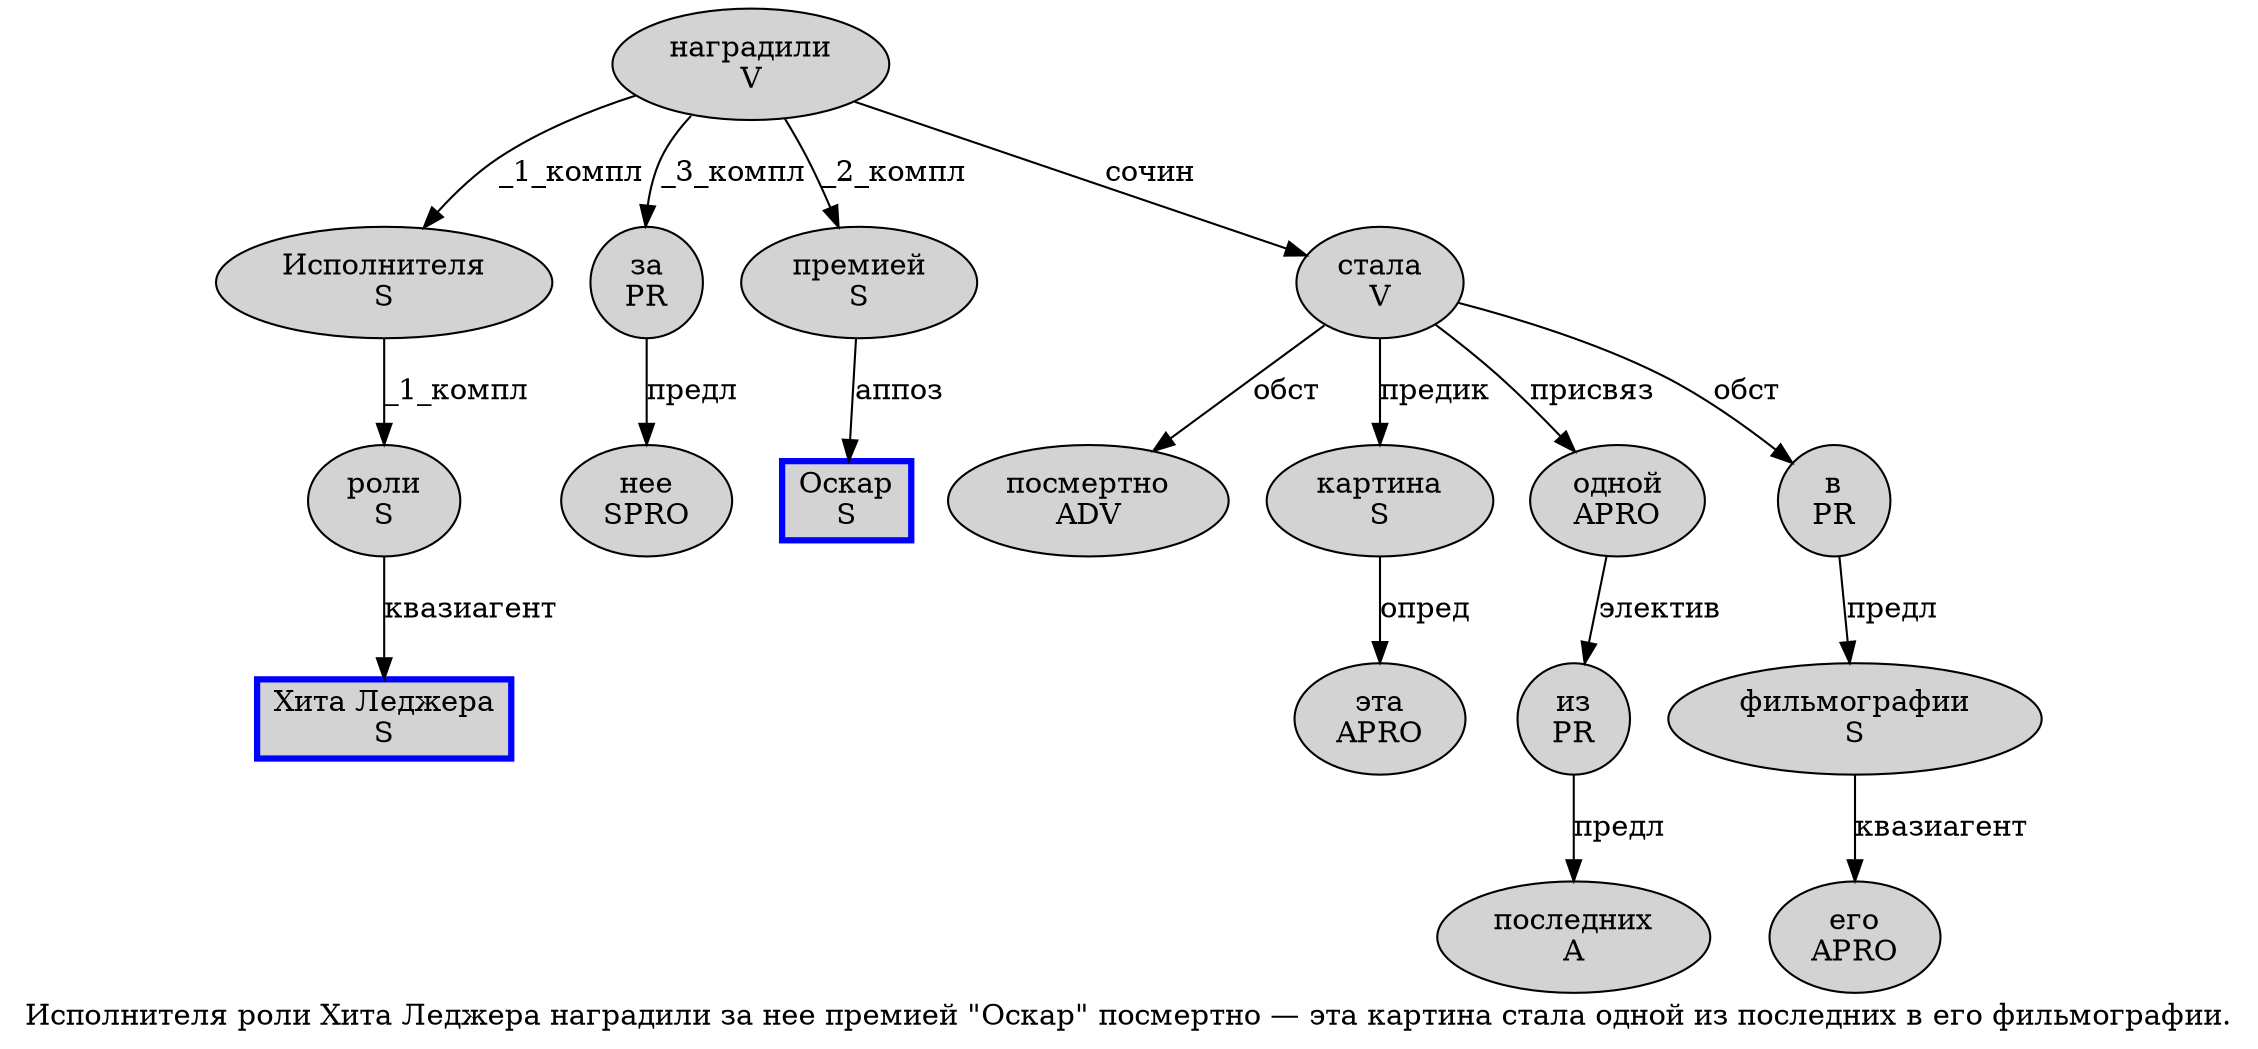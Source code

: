 digraph SENTENCE_1552 {
	graph [label="Исполнителя роли Хита Леджера наградили за нее премией \"Оскар\" посмертно — эта картина стала одной из последних в его фильмографии."]
	node [style=filled]
		0 [label="Исполнителя
S" color="" fillcolor=lightgray penwidth=1 shape=ellipse]
		1 [label="роли
S" color="" fillcolor=lightgray penwidth=1 shape=ellipse]
		2 [label="Хита Леджера
S" color=blue fillcolor=lightgray penwidth=3 shape=box]
		3 [label="наградили
V" color="" fillcolor=lightgray penwidth=1 shape=ellipse]
		4 [label="за
PR" color="" fillcolor=lightgray penwidth=1 shape=ellipse]
		5 [label="нее
SPRO" color="" fillcolor=lightgray penwidth=1 shape=ellipse]
		6 [label="премией
S" color="" fillcolor=lightgray penwidth=1 shape=ellipse]
		8 [label="Оскар
S" color=blue fillcolor=lightgray penwidth=3 shape=box]
		10 [label="посмертно
ADV" color="" fillcolor=lightgray penwidth=1 shape=ellipse]
		12 [label="эта
APRO" color="" fillcolor=lightgray penwidth=1 shape=ellipse]
		13 [label="картина
S" color="" fillcolor=lightgray penwidth=1 shape=ellipse]
		14 [label="стала
V" color="" fillcolor=lightgray penwidth=1 shape=ellipse]
		15 [label="одной
APRO" color="" fillcolor=lightgray penwidth=1 shape=ellipse]
		16 [label="из
PR" color="" fillcolor=lightgray penwidth=1 shape=ellipse]
		17 [label="последних
A" color="" fillcolor=lightgray penwidth=1 shape=ellipse]
		18 [label="в
PR" color="" fillcolor=lightgray penwidth=1 shape=ellipse]
		19 [label="его
APRO" color="" fillcolor=lightgray penwidth=1 shape=ellipse]
		20 [label="фильмографии
S" color="" fillcolor=lightgray penwidth=1 shape=ellipse]
			3 -> 0 [label="_1_компл"]
			3 -> 4 [label="_3_компл"]
			3 -> 6 [label="_2_компл"]
			3 -> 14 [label="сочин"]
			0 -> 1 [label="_1_компл"]
			1 -> 2 [label="квазиагент"]
			20 -> 19 [label="квазиагент"]
			4 -> 5 [label="предл"]
			13 -> 12 [label="опред"]
			6 -> 8 [label="аппоз"]
			15 -> 16 [label="электив"]
			18 -> 20 [label="предл"]
			16 -> 17 [label="предл"]
			14 -> 10 [label="обст"]
			14 -> 13 [label="предик"]
			14 -> 15 [label="присвяз"]
			14 -> 18 [label="обст"]
}